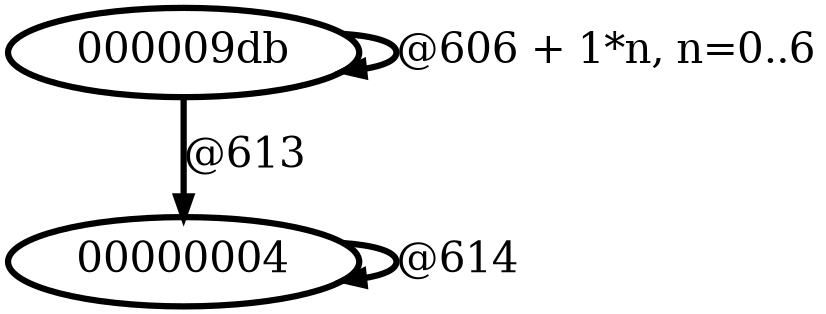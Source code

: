 digraph G {
        node [style=rounded, penwidth=3, fontsize=20, shape=oval];
        "000009db" -> "000009db" [label="@606 + 1*n, n=0..6", color=black,arrowsize=1,style=bold,penwidth=3,fontsize=20];
"000009db" -> "00000004" [label="@613", color=black,arrowsize=1,style=bold,penwidth=3,fontsize=20];
"00000004" -> "00000004" [label="@614", color=black,arrowsize=1,style=bold,penwidth=3,fontsize=20];
}
